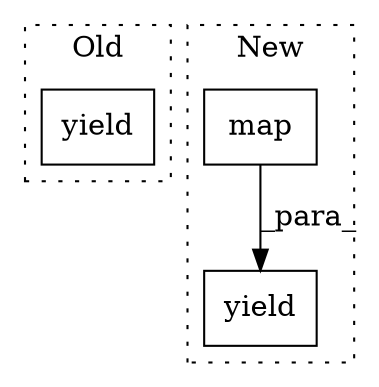 digraph G {
subgraph cluster0 {
1 [label="yield" a="112" s="946" l="7" shape="box"];
label = "Old";
style="dotted";
}
subgraph cluster1 {
2 [label="map" a="32" s="1256,1270" l="4,1" shape="box"];
3 [label="yield" a="112" s="1234" l="7" shape="box"];
label = "New";
style="dotted";
}
2 -> 3 [label="_para_"];
}